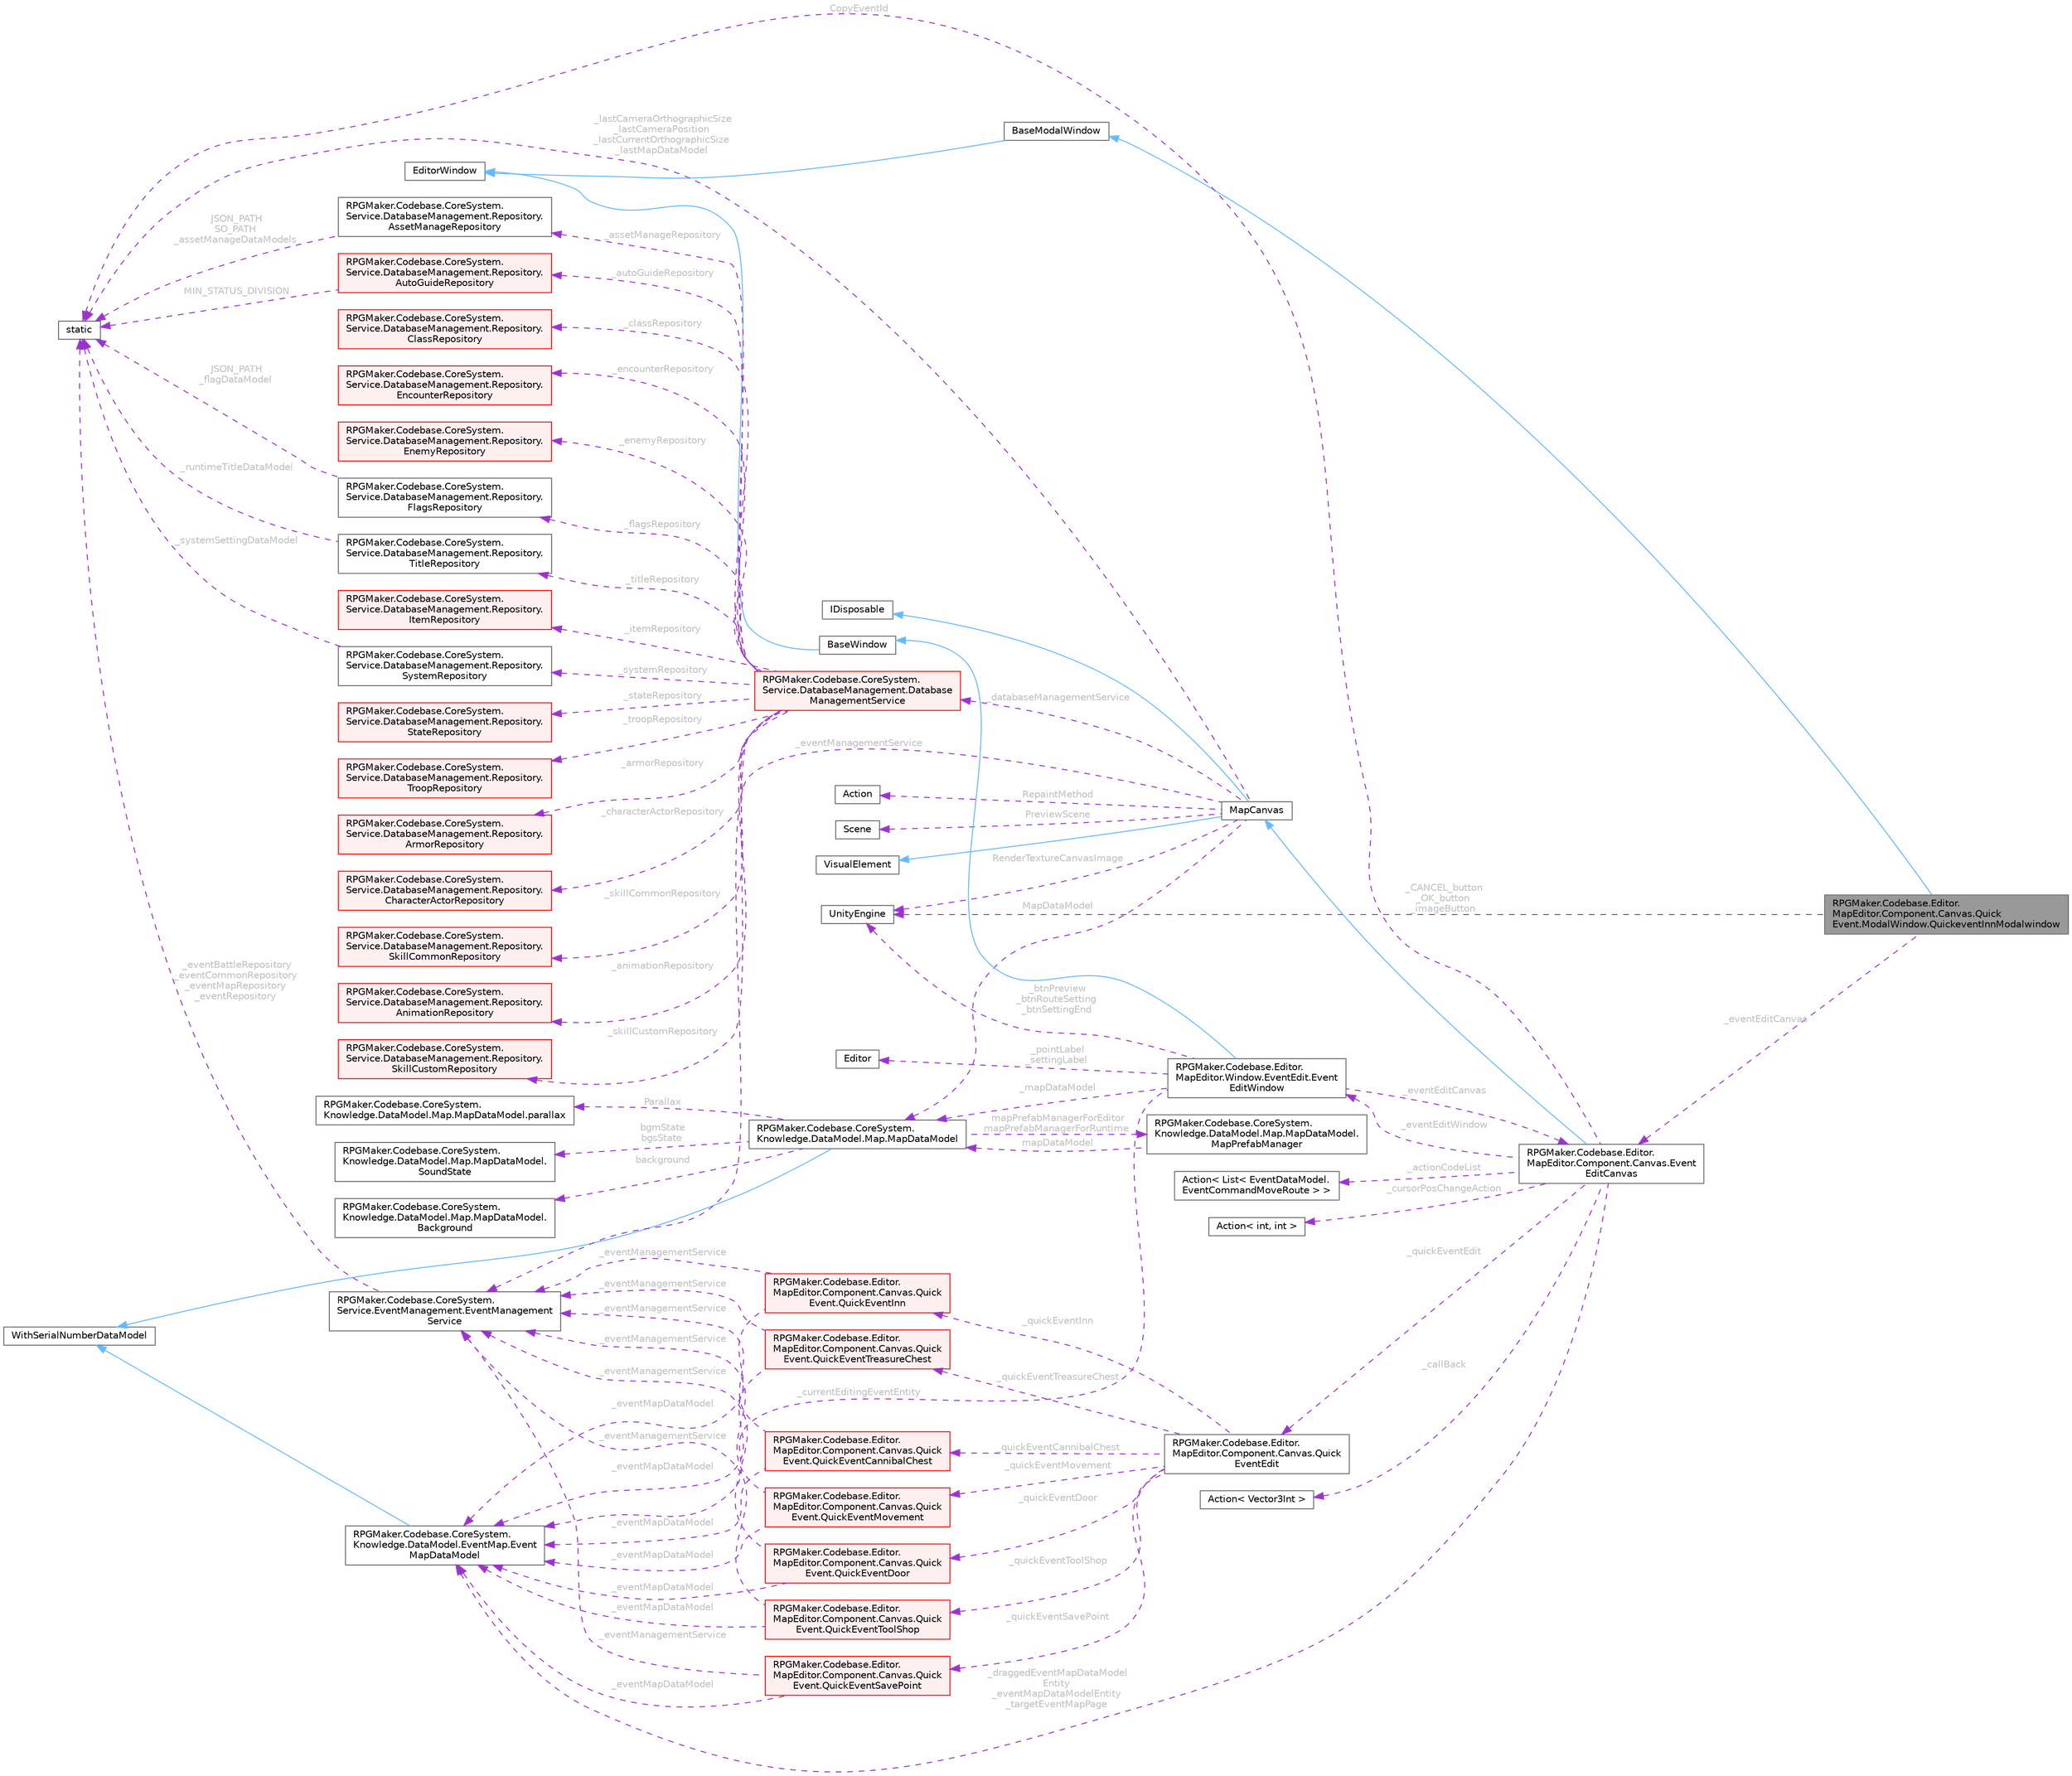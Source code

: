 digraph "RPGMaker.Codebase.Editor.MapEditor.Component.Canvas.QuickEvent.ModalWindow.QuickeventInnModalwindow"
{
 // LATEX_PDF_SIZE
  bgcolor="transparent";
  edge [fontname=Helvetica,fontsize=10,labelfontname=Helvetica,labelfontsize=10];
  node [fontname=Helvetica,fontsize=10,shape=box,height=0.2,width=0.4];
  rankdir="LR";
  Node1 [id="Node000001",label="RPGMaker.Codebase.Editor.\lMapEditor.Component.Canvas.Quick\lEvent.ModalWindow.QuickeventInnModalwindow",height=0.2,width=0.4,color="gray40", fillcolor="grey60", style="filled", fontcolor="black",tooltip="😁 簡単イベント　＞　宿モーダル窓"];
  Node2 -> Node1 [id="edge1_Node000001_Node000002",dir="back",color="steelblue1",style="solid",tooltip=" "];
  Node2 [id="Node000002",label="BaseModalWindow",height=0.2,width=0.4,color="gray40", fillcolor="white", style="filled",URL="$d5/dc1/class_r_p_g_maker_1_1_codebase_1_1_editor_1_1_common_1_1_window_1_1_base_modal_window.html",tooltip="😁 基礎モーダル・ウィンドウ"];
  Node3 -> Node2 [id="edge2_Node000002_Node000003",dir="back",color="steelblue1",style="solid",tooltip=" "];
  Node3 [id="Node000003",label="EditorWindow",height=0.2,width=0.4,color="gray40", fillcolor="white", style="filled",tooltip=" "];
  Node4 -> Node1 [id="edge3_Node000001_Node000004",dir="back",color="darkorchid3",style="dashed",tooltip=" ",label=" _CANCEL_button\n_OK_button\n_imageButton",fontcolor="grey" ];
  Node4 [id="Node000004",label="UnityEngine",height=0.2,width=0.4,color="gray40", fillcolor="white", style="filled",tooltip=" "];
  Node5 -> Node1 [id="edge4_Node000001_Node000005",dir="back",color="darkorchid3",style="dashed",tooltip=" ",label=" _eventEditCanvas",fontcolor="grey" ];
  Node5 [id="Node000005",label="RPGMaker.Codebase.Editor.\lMapEditor.Component.Canvas.Event\lEditCanvas",height=0.2,width=0.4,color="gray40", fillcolor="white", style="filled",URL="$df/d64/class_r_p_g_maker_1_1_codebase_1_1_editor_1_1_map_editor_1_1_component_1_1_canvas_1_1_event_edit_canvas.html",tooltip="😁 マップ上のイベントを編集する機能を持つキャンバスコンポーネント"];
  Node6 -> Node5 [id="edge5_Node000005_Node000006",dir="back",color="steelblue1",style="solid",tooltip=" "];
  Node6 [id="Node000006",label="MapCanvas",height=0.2,width=0.4,color="gray40", fillcolor="white", style="filled",URL="$da/d63/class_r_p_g_maker_1_1_codebase_1_1_editor_1_1_map_editor_1_1_component_1_1_canvas_1_1_map_canvas.html",tooltip="😁 マップを表示する機能だけ持つキャンバスコンポーネント"];
  Node7 -> Node6 [id="edge6_Node000006_Node000007",dir="back",color="steelblue1",style="solid",tooltip=" "];
  Node7 [id="Node000007",label="VisualElement",height=0.2,width=0.4,color="gray40", fillcolor="white", style="filled",tooltip=" "];
  Node8 -> Node6 [id="edge7_Node000006_Node000008",dir="back",color="steelblue1",style="solid",tooltip=" "];
  Node8 [id="Node000008",label="IDisposable",height=0.2,width=0.4,color="gray40", fillcolor="white", style="filled",tooltip=" "];
  Node9 -> Node6 [id="edge8_Node000006_Node000009",dir="back",color="darkorchid3",style="dashed",tooltip=" ",label=" MapDataModel",fontcolor="grey" ];
  Node9 [id="Node000009",label="RPGMaker.Codebase.CoreSystem.\lKnowledge.DataModel.Map.MapDataModel",height=0.2,width=0.4,color="gray40", fillcolor="white", style="filled",URL="$d8/d51/class_r_p_g_maker_1_1_codebase_1_1_core_system_1_1_knowledge_1_1_data_model_1_1_map_1_1_map_data_model.html",tooltip="😁 マップ・データ・モデル"];
  Node10 -> Node9 [id="edge9_Node000009_Node000010",dir="back",color="steelblue1",style="solid",tooltip=" "];
  Node10 [id="Node000010",label="WithSerialNumberDataModel",height=0.2,width=0.4,color="gray40", fillcolor="white", style="filled",tooltip=" "];
  Node11 -> Node9 [id="edge10_Node000009_Node000011",dir="back",color="darkorchid3",style="dashed",tooltip=" ",label=" background",fontcolor="grey" ];
  Node11 [id="Node000011",label="RPGMaker.Codebase.CoreSystem.\lKnowledge.DataModel.Map.MapDataModel.\lBackground",height=0.2,width=0.4,color="gray40", fillcolor="white", style="filled",URL="$d0/d66/class_r_p_g_maker_1_1_codebase_1_1_core_system_1_1_knowledge_1_1_data_model_1_1_map_1_1_map_data_model_1_1_background.html",tooltip="😁 背景"];
  Node12 -> Node9 [id="edge11_Node000009_Node000012",dir="back",color="darkorchid3",style="dashed",tooltip=" ",label=" Parallax",fontcolor="grey" ];
  Node12 [id="Node000012",label="RPGMaker.Codebase.CoreSystem.\lKnowledge.DataModel.Map.MapDataModel.parallax",height=0.2,width=0.4,color="gray40", fillcolor="white", style="filled",URL="$d6/d59/class_r_p_g_maker_1_1_codebase_1_1_core_system_1_1_knowledge_1_1_data_model_1_1_map_1_1_map_data_model_1_1parallax.html",tooltip="😁 視差"];
  Node13 -> Node9 [id="edge12_Node000009_Node000013",dir="back",color="darkorchid3",style="dashed",tooltip=" ",label=" bgmState\nbgsState",fontcolor="grey" ];
  Node13 [id="Node000013",label="RPGMaker.Codebase.CoreSystem.\lKnowledge.DataModel.Map.MapDataModel.\lSoundState",height=0.2,width=0.4,color="gray40", fillcolor="white", style="filled",URL="$dc/d49/class_r_p_g_maker_1_1_codebase_1_1_core_system_1_1_knowledge_1_1_data_model_1_1_map_1_1_map_data_model_1_1_sound_state.html",tooltip="😁 音状態"];
  Node14 -> Node9 [id="edge13_Node000009_Node000014",dir="back",color="darkorchid3",style="dashed",tooltip=" ",label=" mapPrefabManagerForEditor\nmapPrefabManagerForRuntime",fontcolor="grey" ];
  Node14 [id="Node000014",label="RPGMaker.Codebase.CoreSystem.\lKnowledge.DataModel.Map.MapDataModel.\lMapPrefabManager",height=0.2,width=0.4,color="gray40", fillcolor="white", style="filled",URL="$dd/db9/class_r_p_g_maker_1_1_codebase_1_1_core_system_1_1_knowledge_1_1_data_model_1_1_map_1_1_map_data_model_1_1_map_prefab_manager.html",tooltip="😁 マップ・プレファブ管理"];
  Node9 -> Node14 [id="edge14_Node000014_Node000009",dir="back",color="darkorchid3",style="dashed",tooltip=" ",label=" mapDataModel",fontcolor="grey" ];
  Node15 -> Node6 [id="edge15_Node000006_Node000015",dir="back",color="darkorchid3",style="dashed",tooltip=" ",label=" RepaintMethod",fontcolor="grey" ];
  Node15 [id="Node000015",label="Action",height=0.2,width=0.4,color="gray40", fillcolor="white", style="filled",tooltip=" "];
  Node16 -> Node6 [id="edge16_Node000006_Node000016",dir="back",color="darkorchid3",style="dashed",tooltip=" ",label=" PreviewScene",fontcolor="grey" ];
  Node16 [id="Node000016",label="Scene",height=0.2,width=0.4,color="gray40", fillcolor="white", style="filled",tooltip=" "];
  Node4 -> Node6 [id="edge17_Node000006_Node000004",dir="back",color="darkorchid3",style="dashed",tooltip=" ",label=" RenderTextureCanvasImage",fontcolor="grey" ];
  Node17 -> Node6 [id="edge18_Node000006_Node000017",dir="back",color="darkorchid3",style="dashed",tooltip=" ",label=" _lastCameraOrthographicSize\n_lastCameraPosition\n_lastCurrentOrthographicSize\n_lastMapDataModel",fontcolor="grey" ];
  Node17 [id="Node000017",label="static",height=0.2,width=0.4,color="gray40", fillcolor="white", style="filled",tooltip=" "];
  Node18 -> Node6 [id="edge19_Node000006_Node000018",dir="back",color="darkorchid3",style="dashed",tooltip=" ",label=" _eventManagementService",fontcolor="grey" ];
  Node18 [id="Node000018",label="RPGMaker.Codebase.CoreSystem.\lService.EventManagement.EventManagement\lService",height=0.2,width=0.4,color="gray40", fillcolor="white", style="filled",URL="$d5/d7b/class_r_p_g_maker_1_1_codebase_1_1_core_system_1_1_service_1_1_event_management_1_1_event_management_service.html",tooltip="😁 イベント管理サービス"];
  Node17 -> Node18 [id="edge20_Node000018_Node000017",dir="back",color="darkorchid3",style="dashed",tooltip=" ",label=" _eventBattleRepository\n_eventCommonRepository\n_eventMapRepository\n_eventRepository",fontcolor="grey" ];
  Node19 -> Node6 [id="edge21_Node000006_Node000019",dir="back",color="darkorchid3",style="dashed",tooltip=" ",label=" _databaseManagementService",fontcolor="grey" ];
  Node19 [id="Node000019",label="RPGMaker.Codebase.CoreSystem.\lService.DatabaseManagement.Database\lManagementService",height=0.2,width=0.4,color="red", fillcolor="#FFF0F0", style="filled",URL="$db/db0/class_r_p_g_maker_1_1_codebase_1_1_core_system_1_1_service_1_1_database_management_1_1_database_management_service.html",tooltip="😁 データベース管理サービス"];
  Node20 -> Node19 [id="edge22_Node000019_Node000020",dir="back",color="darkorchid3",style="dashed",tooltip=" ",label=" _animationRepository",fontcolor="grey" ];
  Node20 [id="Node000020",label="RPGMaker.Codebase.CoreSystem.\lService.DatabaseManagement.Repository.\lAnimationRepository",height=0.2,width=0.4,color="red", fillcolor="#FFF0F0", style="filled",URL="$d5/deb/class_r_p_g_maker_1_1_codebase_1_1_core_system_1_1_service_1_1_database_management_1_1_repository_1_1_animation_repository.html",tooltip="😁 アニメーション置き場"];
  Node22 -> Node19 [id="edge23_Node000019_Node000022",dir="back",color="darkorchid3",style="dashed",tooltip=" ",label=" _armorRepository",fontcolor="grey" ];
  Node22 [id="Node000022",label="RPGMaker.Codebase.CoreSystem.\lService.DatabaseManagement.Repository.\lArmorRepository",height=0.2,width=0.4,color="red", fillcolor="#FFF0F0", style="filled",URL="$d5/d5e/class_r_p_g_maker_1_1_codebase_1_1_core_system_1_1_service_1_1_database_management_1_1_repository_1_1_armor_repository.html",tooltip="😁 防具置き場"];
  Node24 -> Node19 [id="edge24_Node000019_Node000024",dir="back",color="darkorchid3",style="dashed",tooltip=" ",label=" _assetManageRepository",fontcolor="grey" ];
  Node24 [id="Node000024",label="RPGMaker.Codebase.CoreSystem.\lService.DatabaseManagement.Repository.\lAssetManageRepository",height=0.2,width=0.4,color="gray40", fillcolor="white", style="filled",URL="$d7/db3/class_r_p_g_maker_1_1_codebase_1_1_core_system_1_1_service_1_1_database_management_1_1_repository_1_1_asset_manage_repository.html",tooltip="😁 資産管理置き場"];
  Node17 -> Node24 [id="edge25_Node000024_Node000017",dir="back",color="darkorchid3",style="dashed",tooltip=" ",label=" JSON_PATH\nSO_PATH\n_assetManageDataModels",fontcolor="grey" ];
  Node25 -> Node19 [id="edge26_Node000019_Node000025",dir="back",color="darkorchid3",style="dashed",tooltip=" ",label=" _autoGuideRepository",fontcolor="grey" ];
  Node25 [id="Node000025",label="RPGMaker.Codebase.CoreSystem.\lService.DatabaseManagement.Repository.\lAutoGuideRepository",height=0.2,width=0.4,color="red", fillcolor="#FFF0F0", style="filled",URL="$dc/d23/class_r_p_g_maker_1_1_codebase_1_1_core_system_1_1_service_1_1_database_management_1_1_repository_1_1_auto_guide_repository.html",tooltip="😁 自動ガイド置き場"];
  Node17 -> Node25 [id="edge27_Node000025_Node000017",dir="back",color="darkorchid3",style="dashed",tooltip=" ",label=" MIN_STATUS_DIVISION",fontcolor="grey" ];
  Node27 -> Node19 [id="edge28_Node000019_Node000027",dir="back",color="darkorchid3",style="dashed",tooltip=" ",label=" _characterActorRepository",fontcolor="grey" ];
  Node27 [id="Node000027",label="RPGMaker.Codebase.CoreSystem.\lService.DatabaseManagement.Repository.\lCharacterActorRepository",height=0.2,width=0.4,color="red", fillcolor="#FFF0F0", style="filled",URL="$dc/d27/class_r_p_g_maker_1_1_codebase_1_1_core_system_1_1_service_1_1_database_management_1_1_repositor67544213d6af3013901ca89c3e4d5d21.html",tooltip="😁 キャラクター・アクター置き場"];
  Node29 -> Node19 [id="edge29_Node000019_Node000029",dir="back",color="darkorchid3",style="dashed",tooltip=" ",label=" _classRepository",fontcolor="grey" ];
  Node29 [id="Node000029",label="RPGMaker.Codebase.CoreSystem.\lService.DatabaseManagement.Repository.\lClassRepository",height=0.2,width=0.4,color="red", fillcolor="#FFF0F0", style="filled",URL="$d5/df3/class_r_p_g_maker_1_1_codebase_1_1_core_system_1_1_service_1_1_database_management_1_1_repository_1_1_class_repository.html",tooltip="😁 クラス置き場"];
  Node31 -> Node19 [id="edge30_Node000019_Node000031",dir="back",color="darkorchid3",style="dashed",tooltip=" ",label=" _encounterRepository",fontcolor="grey" ];
  Node31 [id="Node000031",label="RPGMaker.Codebase.CoreSystem.\lService.DatabaseManagement.Repository.\lEncounterRepository",height=0.2,width=0.4,color="red", fillcolor="#FFF0F0", style="filled",URL="$d3/dae/class_r_p_g_maker_1_1_codebase_1_1_core_system_1_1_service_1_1_database_management_1_1_repository_1_1_encounter_repository.html",tooltip="😁 遭遇置き場"];
  Node33 -> Node19 [id="edge31_Node000019_Node000033",dir="back",color="darkorchid3",style="dashed",tooltip=" ",label=" _enemyRepository",fontcolor="grey" ];
  Node33 [id="Node000033",label="RPGMaker.Codebase.CoreSystem.\lService.DatabaseManagement.Repository.\lEnemyRepository",height=0.2,width=0.4,color="red", fillcolor="#FFF0F0", style="filled",URL="$d4/d59/class_r_p_g_maker_1_1_codebase_1_1_core_system_1_1_service_1_1_database_management_1_1_repository_1_1_enemy_repository.html",tooltip="😁 敵置き場"];
  Node35 -> Node19 [id="edge32_Node000019_Node000035",dir="back",color="darkorchid3",style="dashed",tooltip=" ",label=" _flagsRepository",fontcolor="grey" ];
  Node35 [id="Node000035",label="RPGMaker.Codebase.CoreSystem.\lService.DatabaseManagement.Repository.\lFlagsRepository",height=0.2,width=0.4,color="gray40", fillcolor="white", style="filled",URL="$dd/db4/class_r_p_g_maker_1_1_codebase_1_1_core_system_1_1_service_1_1_database_management_1_1_repository_1_1_flags_repository.html",tooltip="😁 フラグ置き場"];
  Node17 -> Node35 [id="edge33_Node000035_Node000017",dir="back",color="darkorchid3",style="dashed",tooltip=" ",label=" JSON_PATH\n_flagDataModel",fontcolor="grey" ];
  Node36 -> Node19 [id="edge34_Node000019_Node000036",dir="back",color="darkorchid3",style="dashed",tooltip=" ",label=" _itemRepository",fontcolor="grey" ];
  Node36 [id="Node000036",label="RPGMaker.Codebase.CoreSystem.\lService.DatabaseManagement.Repository.\lItemRepository",height=0.2,width=0.4,color="red", fillcolor="#FFF0F0", style="filled",URL="$dd/d1d/class_r_p_g_maker_1_1_codebase_1_1_core_system_1_1_service_1_1_database_management_1_1_repository_1_1_item_repository.html",tooltip="😁 アイテム置き場"];
  Node38 -> Node19 [id="edge35_Node000019_Node000038",dir="back",color="darkorchid3",style="dashed",tooltip=" ",label=" _skillCommonRepository",fontcolor="grey" ];
  Node38 [id="Node000038",label="RPGMaker.Codebase.CoreSystem.\lService.DatabaseManagement.Repository.\lSkillCommonRepository",height=0.2,width=0.4,color="red", fillcolor="#FFF0F0", style="filled",URL="$da/d52/class_r_p_g_maker_1_1_codebase_1_1_core_system_1_1_service_1_1_database_management_1_1_repository_1_1_skill_common_repository.html",tooltip="😁 スキル共通置き場"];
  Node40 -> Node19 [id="edge36_Node000019_Node000040",dir="back",color="darkorchid3",style="dashed",tooltip=" ",label=" _skillCustomRepository",fontcolor="grey" ];
  Node40 [id="Node000040",label="RPGMaker.Codebase.CoreSystem.\lService.DatabaseManagement.Repository.\lSkillCustomRepository",height=0.2,width=0.4,color="red", fillcolor="#FFF0F0", style="filled",URL="$df/d9d/class_r_p_g_maker_1_1_codebase_1_1_core_system_1_1_service_1_1_database_management_1_1_repository_1_1_skill_custom_repository.html",tooltip="😁 スキル・カスタム置き場"];
  Node42 -> Node19 [id="edge37_Node000019_Node000042",dir="back",color="darkorchid3",style="dashed",tooltip=" ",label=" _stateRepository",fontcolor="grey" ];
  Node42 [id="Node000042",label="RPGMaker.Codebase.CoreSystem.\lService.DatabaseManagement.Repository.\lStateRepository",height=0.2,width=0.4,color="red", fillcolor="#FFF0F0", style="filled",URL="$d0/d34/class_r_p_g_maker_1_1_codebase_1_1_core_system_1_1_service_1_1_database_management_1_1_repository_1_1_state_repository.html",tooltip="😁 状態置き場"];
  Node44 -> Node19 [id="edge38_Node000019_Node000044",dir="back",color="darkorchid3",style="dashed",tooltip=" ",label=" _systemRepository",fontcolor="grey" ];
  Node44 [id="Node000044",label="RPGMaker.Codebase.CoreSystem.\lService.DatabaseManagement.Repository.\lSystemRepository",height=0.2,width=0.4,color="gray40", fillcolor="white", style="filled",URL="$d6/d55/class_r_p_g_maker_1_1_codebase_1_1_core_system_1_1_service_1_1_database_management_1_1_repository_1_1_system_repository.html",tooltip="😁 システム置き場"];
  Node17 -> Node44 [id="edge39_Node000044_Node000017",dir="back",color="darkorchid3",style="dashed",tooltip=" ",label=" _systemSettingDataModel",fontcolor="grey" ];
  Node45 -> Node19 [id="edge40_Node000019_Node000045",dir="back",color="darkorchid3",style="dashed",tooltip=" ",label=" _titleRepository",fontcolor="grey" ];
  Node45 [id="Node000045",label="RPGMaker.Codebase.CoreSystem.\lService.DatabaseManagement.Repository.\lTitleRepository",height=0.2,width=0.4,color="gray40", fillcolor="white", style="filled",URL="$d6/d61/class_r_p_g_maker_1_1_codebase_1_1_core_system_1_1_service_1_1_database_management_1_1_repository_1_1_title_repository.html",tooltip="😁 タイトル置き場"];
  Node17 -> Node45 [id="edge41_Node000045_Node000017",dir="back",color="darkorchid3",style="dashed",tooltip=" ",label=" _runtimeTitleDataModel",fontcolor="grey" ];
  Node46 -> Node19 [id="edge42_Node000019_Node000046",dir="back",color="darkorchid3",style="dashed",tooltip=" ",label=" _troopRepository",fontcolor="grey" ];
  Node46 [id="Node000046",label="RPGMaker.Codebase.CoreSystem.\lService.DatabaseManagement.Repository.\lTroopRepository",height=0.2,width=0.4,color="red", fillcolor="#FFF0F0", style="filled",URL="$d6/d3e/class_r_p_g_maker_1_1_codebase_1_1_core_system_1_1_service_1_1_database_management_1_1_repository_1_1_troop_repository.html",tooltip="😁 部隊置き場"];
  Node54 -> Node5 [id="edge43_Node000005_Node000054",dir="back",color="darkorchid3",style="dashed",tooltip=" ",label=" _draggedEventMapDataModel\lEntity\n_eventMapDataModelEntity\n_targetEventMapPage",fontcolor="grey" ];
  Node54 [id="Node000054",label="RPGMaker.Codebase.CoreSystem.\lKnowledge.DataModel.EventMap.Event\lMapDataModel",height=0.2,width=0.4,color="gray40", fillcolor="white", style="filled",URL="$df/d2c/class_r_p_g_maker_1_1_codebase_1_1_core_system_1_1_knowledge_1_1_data_model_1_1_event_map_1_1_event_map_data_model.html",tooltip="😁 イベント・マップ・データ・モデル"];
  Node10 -> Node54 [id="edge44_Node000054_Node000010",dir="back",color="steelblue1",style="solid",tooltip=" "];
  Node55 -> Node5 [id="edge45_Node000005_Node000055",dir="back",color="darkorchid3",style="dashed",tooltip=" ",label=" _eventEditWindow",fontcolor="grey" ];
  Node55 [id="Node000055",label="RPGMaker.Codebase.Editor.\lMapEditor.Window.EventEdit.Event\lEditWindow",height=0.2,width=0.4,color="gray40", fillcolor="white", style="filled",URL="$db/d92/class_r_p_g_maker_1_1_codebase_1_1_editor_1_1_map_editor_1_1_window_1_1_event_edit_1_1_event_edit_window.html",tooltip="😁 イベント編集ウィンドウ."];
  Node56 -> Node55 [id="edge46_Node000055_Node000056",dir="back",color="steelblue1",style="solid",tooltip=" "];
  Node56 [id="Node000056",label="BaseWindow",height=0.2,width=0.4,color="gray40", fillcolor="white", style="filled",URL="$de/d8f/class_r_p_g_maker_1_1_codebase_1_1_editor_1_1_common_1_1_base_window.html",tooltip="😁 メニュー、ヒエラルキー、シーン、インスペクターウィンドウの基底抽象クラス."];
  Node3 -> Node56 [id="edge47_Node000056_Node000003",dir="back",color="steelblue1",style="solid",tooltip=" "];
  Node9 -> Node55 [id="edge48_Node000055_Node000009",dir="back",color="darkorchid3",style="dashed",tooltip=" ",label=" _mapDataModel",fontcolor="grey" ];
  Node54 -> Node55 [id="edge49_Node000055_Node000054",dir="back",color="darkorchid3",style="dashed",tooltip=" ",label=" _currentEditingEventEntity",fontcolor="grey" ];
  Node5 -> Node55 [id="edge50_Node000055_Node000005",dir="back",color="darkorchid3",style="dashed",tooltip=" ",label=" _eventEditCanvas",fontcolor="grey" ];
  Node57 -> Node55 [id="edge51_Node000055_Node000057",dir="back",color="darkorchid3",style="dashed",tooltip=" ",label=" _pointLabel\n_settingLabel",fontcolor="grey" ];
  Node57 [id="Node000057",label="Editor",height=0.2,width=0.4,color="gray40", fillcolor="white", style="filled",tooltip=" "];
  Node4 -> Node55 [id="edge52_Node000055_Node000004",dir="back",color="darkorchid3",style="dashed",tooltip=" ",label=" _btnPreview\n_btnRouteSetting\n_btnSettingEnd",fontcolor="grey" ];
  Node58 -> Node5 [id="edge53_Node000005_Node000058",dir="back",color="darkorchid3",style="dashed",tooltip=" ",label=" _actionCodeList",fontcolor="grey" ];
  Node58 [id="Node000058",label="Action\< List\< EventDataModel.\lEventCommandMoveRoute \> \>",height=0.2,width=0.4,color="gray40", fillcolor="white", style="filled",tooltip=" "];
  Node59 -> Node5 [id="edge54_Node000005_Node000059",dir="back",color="darkorchid3",style="dashed",tooltip=" ",label=" _cursorPosChangeAction",fontcolor="grey" ];
  Node59 [id="Node000059",label="Action\< int, int \>",height=0.2,width=0.4,color="gray40", fillcolor="white", style="filled",tooltip=" "];
  Node60 -> Node5 [id="edge55_Node000005_Node000060",dir="back",color="darkorchid3",style="dashed",tooltip=" ",label=" _quickEventEdit",fontcolor="grey" ];
  Node60 [id="Node000060",label="RPGMaker.Codebase.Editor.\lMapEditor.Component.Canvas.Quick\lEventEdit",height=0.2,width=0.4,color="gray40", fillcolor="white", style="filled",URL="$d8/d87/class_r_p_g_maker_1_1_codebase_1_1_editor_1_1_map_editor_1_1_component_1_1_canvas_1_1_quick_event_edit.html",tooltip="😁 簡単イベント　＞　編集"];
  Node61 -> Node60 [id="edge56_Node000060_Node000061",dir="back",color="darkorchid3",style="dashed",tooltip=" ",label=" _quickEventCannibalChest",fontcolor="grey" ];
  Node61 [id="Node000061",label="RPGMaker.Codebase.Editor.\lMapEditor.Component.Canvas.Quick\lEvent.QuickEventCannibalChest",height=0.2,width=0.4,color="red", fillcolor="#FFF0F0", style="filled",URL="$db/da7/class_r_p_g_maker_1_1_codebase_1_1_editor_1_1_map_editor_1_1_component_1_1_canvas_1_1_quick_even2073917318e51816556fc57cab8cc5cf.html",tooltip="😁 簡単イベント　＞　人食い箱"];
  Node18 -> Node61 [id="edge57_Node000061_Node000018",dir="back",color="darkorchid3",style="dashed",tooltip=" ",label=" _eventManagementService",fontcolor="grey" ];
  Node54 -> Node61 [id="edge58_Node000061_Node000054",dir="back",color="darkorchid3",style="dashed",tooltip=" ",label=" _eventMapDataModel",fontcolor="grey" ];
  Node63 -> Node60 [id="edge59_Node000060_Node000063",dir="back",color="darkorchid3",style="dashed",tooltip=" ",label=" _quickEventDoor",fontcolor="grey" ];
  Node63 [id="Node000063",label="RPGMaker.Codebase.Editor.\lMapEditor.Component.Canvas.Quick\lEvent.QuickEventDoor",height=0.2,width=0.4,color="red", fillcolor="#FFF0F0", style="filled",URL="$d7/d58/class_r_p_g_maker_1_1_codebase_1_1_editor_1_1_map_editor_1_1_component_1_1_canvas_1_1_quick_event_1_1_quick_event_door.html",tooltip="😁 簡単イベント　＞　扉"];
  Node18 -> Node63 [id="edge60_Node000063_Node000018",dir="back",color="darkorchid3",style="dashed",tooltip=" ",label=" _eventManagementService",fontcolor="grey" ];
  Node54 -> Node63 [id="edge61_Node000063_Node000054",dir="back",color="darkorchid3",style="dashed",tooltip=" ",label=" _eventMapDataModel",fontcolor="grey" ];
  Node70 -> Node60 [id="edge62_Node000060_Node000070",dir="back",color="darkorchid3",style="dashed",tooltip=" ",label=" _quickEventInn",fontcolor="grey" ];
  Node70 [id="Node000070",label="RPGMaker.Codebase.Editor.\lMapEditor.Component.Canvas.Quick\lEvent.QuickEventInn",height=0.2,width=0.4,color="red", fillcolor="#FFF0F0", style="filled",URL="$da/dd1/class_r_p_g_maker_1_1_codebase_1_1_editor_1_1_map_editor_1_1_component_1_1_canvas_1_1_quick_event_1_1_quick_event_inn.html",tooltip="😁 簡単イベント　＞　宿屋"];
  Node18 -> Node70 [id="edge63_Node000070_Node000018",dir="back",color="darkorchid3",style="dashed",tooltip=" ",label=" _eventManagementService",fontcolor="grey" ];
  Node54 -> Node70 [id="edge64_Node000070_Node000054",dir="back",color="darkorchid3",style="dashed",tooltip=" ",label=" _eventMapDataModel",fontcolor="grey" ];
  Node71 -> Node60 [id="edge65_Node000060_Node000071",dir="back",color="darkorchid3",style="dashed",tooltip=" ",label=" _quickEventMovement",fontcolor="grey" ];
  Node71 [id="Node000071",label="RPGMaker.Codebase.Editor.\lMapEditor.Component.Canvas.Quick\lEvent.QuickEventMovement",height=0.2,width=0.4,color="red", fillcolor="#FFF0F0", style="filled",URL="$d1/d71/class_r_p_g_maker_1_1_codebase_1_1_editor_1_1_map_editor_1_1_component_1_1_canvas_1_1_quick_event_1_1_quick_event_movement.html",tooltip="😁 簡単イベント　＞　移動"];
  Node18 -> Node71 [id="edge66_Node000071_Node000018",dir="back",color="darkorchid3",style="dashed",tooltip=" ",label=" _eventManagementService",fontcolor="grey" ];
  Node54 -> Node71 [id="edge67_Node000071_Node000054",dir="back",color="darkorchid3",style="dashed",tooltip=" ",label=" _eventMapDataModel",fontcolor="grey" ];
  Node72 -> Node60 [id="edge68_Node000060_Node000072",dir="back",color="darkorchid3",style="dashed",tooltip=" ",label=" _quickEventSavePoint",fontcolor="grey" ];
  Node72 [id="Node000072",label="RPGMaker.Codebase.Editor.\lMapEditor.Component.Canvas.Quick\lEvent.QuickEventSavePoint",height=0.2,width=0.4,color="red", fillcolor="#FFF0F0", style="filled",URL="$df/deb/class_r_p_g_maker_1_1_codebase_1_1_editor_1_1_map_editor_1_1_component_1_1_canvas_1_1_quick_event_1_1_quick_event_save_point.html",tooltip="😁 簡単イベント　＞　保存点"];
  Node18 -> Node72 [id="edge69_Node000072_Node000018",dir="back",color="darkorchid3",style="dashed",tooltip=" ",label=" _eventManagementService",fontcolor="grey" ];
  Node54 -> Node72 [id="edge70_Node000072_Node000054",dir="back",color="darkorchid3",style="dashed",tooltip=" ",label=" _eventMapDataModel",fontcolor="grey" ];
  Node73 -> Node60 [id="edge71_Node000060_Node000073",dir="back",color="darkorchid3",style="dashed",tooltip=" ",label=" _quickEventToolShop",fontcolor="grey" ];
  Node73 [id="Node000073",label="RPGMaker.Codebase.Editor.\lMapEditor.Component.Canvas.Quick\lEvent.QuickEventToolShop",height=0.2,width=0.4,color="red", fillcolor="#FFF0F0", style="filled",URL="$d4/dc1/class_r_p_g_maker_1_1_codebase_1_1_editor_1_1_map_editor_1_1_component_1_1_canvas_1_1_quick_event_1_1_quick_event_tool_shop.html",tooltip="😁 簡単イベント　＞　ツール店"];
  Node18 -> Node73 [id="edge72_Node000073_Node000018",dir="back",color="darkorchid3",style="dashed",tooltip=" ",label=" _eventManagementService",fontcolor="grey" ];
  Node54 -> Node73 [id="edge73_Node000073_Node000054",dir="back",color="darkorchid3",style="dashed",tooltip=" ",label=" _eventMapDataModel",fontcolor="grey" ];
  Node74 -> Node60 [id="edge74_Node000060_Node000074",dir="back",color="darkorchid3",style="dashed",tooltip=" ",label=" _quickEventTreasureChest",fontcolor="grey" ];
  Node74 [id="Node000074",label="RPGMaker.Codebase.Editor.\lMapEditor.Component.Canvas.Quick\lEvent.QuickEventTreasureChest",height=0.2,width=0.4,color="red", fillcolor="#FFF0F0", style="filled",URL="$df/d9c/class_r_p_g_maker_1_1_codebase_1_1_editor_1_1_map_editor_1_1_component_1_1_canvas_1_1_quick_evenf9d9e74c6d7e114deb04c0e93a0da4a7.html",tooltip="😁 簡単イベント　＞　宝箱"];
  Node18 -> Node74 [id="edge75_Node000074_Node000018",dir="back",color="darkorchid3",style="dashed",tooltip=" ",label=" _eventManagementService",fontcolor="grey" ];
  Node54 -> Node74 [id="edge76_Node000074_Node000054",dir="back",color="darkorchid3",style="dashed",tooltip=" ",label=" _eventMapDataModel",fontcolor="grey" ];
  Node75 -> Node5 [id="edge77_Node000005_Node000075",dir="back",color="darkorchid3",style="dashed",tooltip=" ",label=" _callBack",fontcolor="grey" ];
  Node75 [id="Node000075",label="Action\< Vector3Int \>",height=0.2,width=0.4,color="gray40", fillcolor="white", style="filled",tooltip=" "];
  Node17 -> Node5 [id="edge78_Node000005_Node000017",dir="back",color="darkorchid3",style="dashed",tooltip=" ",label=" CopyEventId",fontcolor="grey" ];
}

